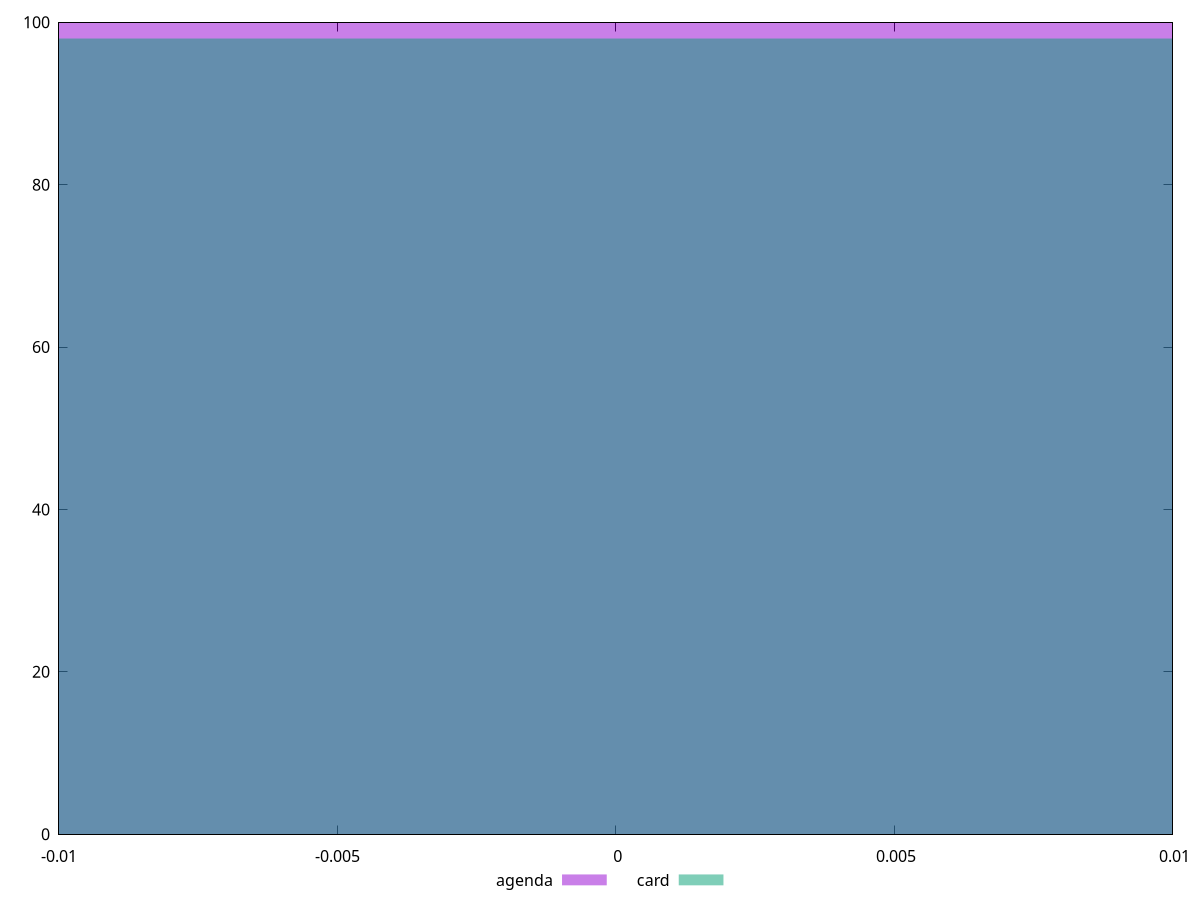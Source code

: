 reset

$agenda <<EOF
0 100
EOF

$card <<EOF
0 98
EOF

set key outside below
set boxwidth 0.1
set xrange [-0.01:0.01]
set yrange [0:100]
set trange [0:100]
set style fill transparent solid 0.5 noborder
set terminal svg size 640, 500 enhanced background rgb 'white'
set output "report/report_00029_2021-02-24T13-36-40.390Z/render-blocking-resources/comparison/histogram/1_vs_2.svg"

plot $agenda title "agenda" with boxes, \
     $card title "card" with boxes

reset
